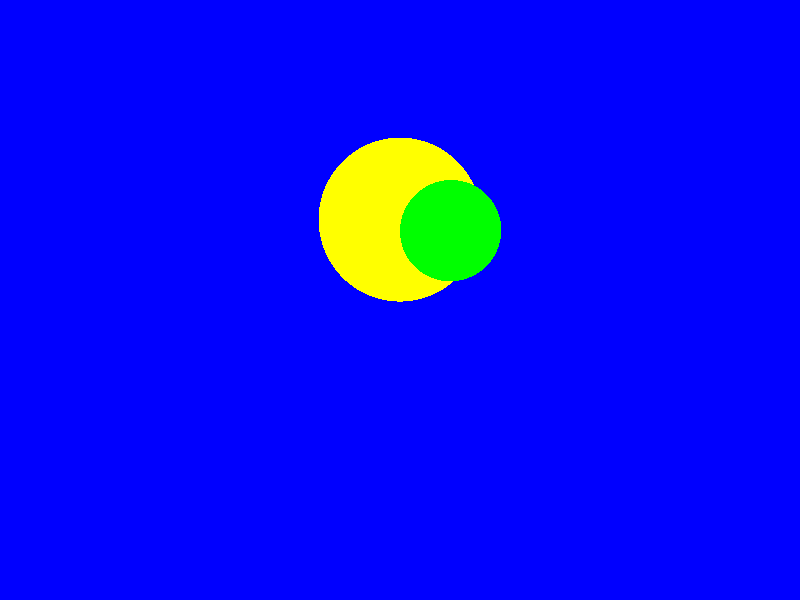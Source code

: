 // inclusion des couleurs prédéfinies
#include "colors.inc"

// définition de la couleur de fond
background { color Cyan }

// positionnement de la caméra
camera {
 location <0, 2, -3>
 look_at <0, 1, 2>
}

// définition d'une source
light_source {
 <2, 4, -3>
 color White
}

// définition d'une sphère jaune
sphere {
 <0, 1, 12>, 2
 texture { pigment { color Yellow } }
}

// définition d'une sphère verte
sphere {
  <1, 1, 9>, 1
  texture { pigment { color Green } }
}

// ajout d'une source de lumière ponctuelle
// symétrique à la première par rapport au 
// plan d'équation x = 0
light_source {
  <-2, 4, 3>
  color White
}

// Plan infini sur l'axe Oxy
// Placé derrière la sphère jaune !
plane {
 <0,0,1>, 0
 texture { pigment { color Blue } }
 translate <0, 0, 15>
}